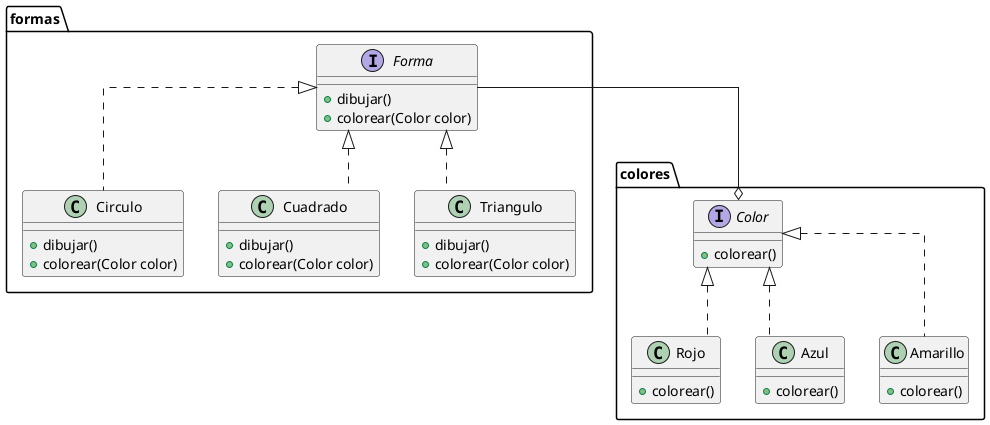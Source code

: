 @startuml UMLBridge
package colores {
    Interface Color {
        + colorear()
    }

    class Rojo implements Color {
        + colorear()
    }

    class Azul implements Color {
        + colorear()
    }

    class Amarillo implements Color {
        + colorear()
    }
}
package formas {
    Interface Forma {
        + dibujar()
        + colorear(Color color)
    }

    class Circulo implements Forma {
        + dibujar()
        + colorear(Color color)
    }

    class Cuadrado implements Forma {
        + dibujar()
        + colorear(Color color)
    }

    class Triangulo implements Forma {
        + dibujar()
        + colorear(Color color)
    }
}

Forma --o Color

skinparam linetype ortho
@enduml